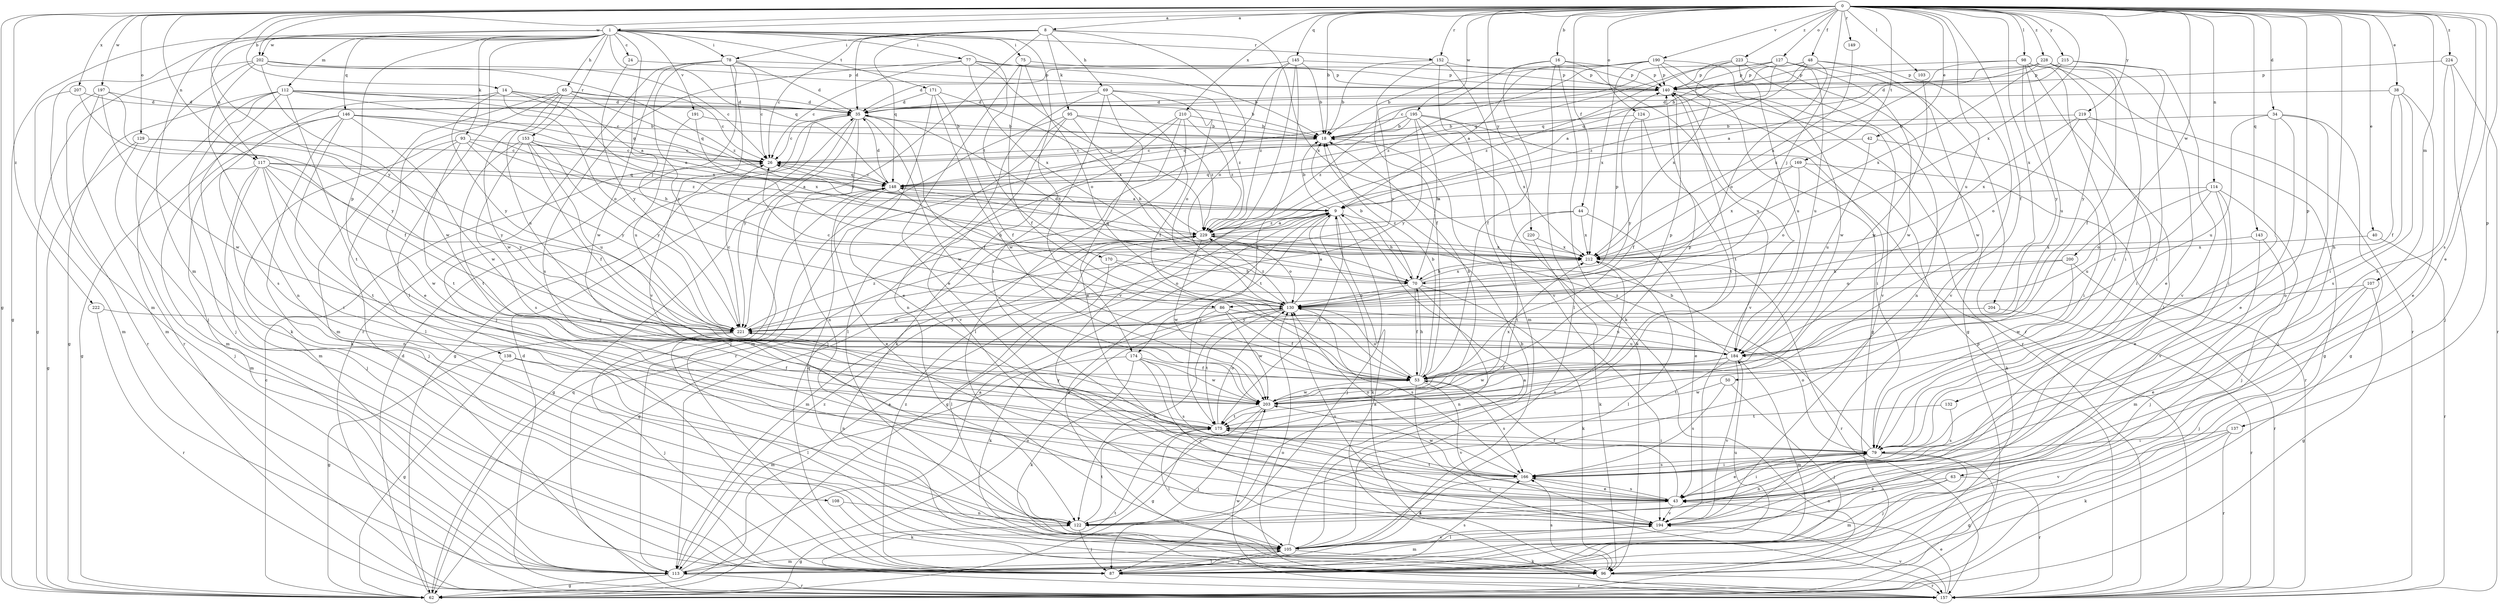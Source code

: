 strict digraph  {
0;
1;
8;
9;
14;
16;
18;
24;
26;
34;
35;
38;
40;
42;
43;
44;
48;
50;
53;
62;
63;
65;
69;
70;
75;
77;
78;
79;
86;
87;
93;
95;
96;
98;
103;
105;
107;
108;
112;
113;
114;
117;
122;
124;
127;
129;
130;
132;
137;
138;
140;
143;
145;
146;
148;
149;
152;
153;
157;
166;
169;
170;
171;
174;
175;
184;
190;
191;
194;
195;
197;
200;
202;
203;
204;
207;
210;
212;
215;
219;
220;
221;
222;
223;
224;
228;
229;
0 -> 1  [label=a];
0 -> 8  [label=a];
0 -> 14  [label=b];
0 -> 16  [label=b];
0 -> 18  [label=b];
0 -> 34  [label=d];
0 -> 38  [label=e];
0 -> 40  [label=e];
0 -> 42  [label=e];
0 -> 43  [label=e];
0 -> 44  [label=f];
0 -> 48  [label=f];
0 -> 50  [label=f];
0 -> 62  [label=g];
0 -> 63  [label=h];
0 -> 86  [label=j];
0 -> 98  [label=l];
0 -> 103  [label=l];
0 -> 107  [label=m];
0 -> 114  [label=n];
0 -> 117  [label=n];
0 -> 124  [label=o];
0 -> 127  [label=o];
0 -> 129  [label=o];
0 -> 132  [label=p];
0 -> 137  [label=p];
0 -> 143  [label=q];
0 -> 145  [label=q];
0 -> 149  [label=r];
0 -> 152  [label=r];
0 -> 166  [label=s];
0 -> 169  [label=t];
0 -> 184  [label=u];
0 -> 190  [label=v];
0 -> 195  [label=w];
0 -> 197  [label=w];
0 -> 200  [label=w];
0 -> 202  [label=w];
0 -> 204  [label=x];
0 -> 207  [label=x];
0 -> 210  [label=x];
0 -> 212  [label=x];
0 -> 215  [label=y];
0 -> 219  [label=y];
0 -> 220  [label=y];
0 -> 221  [label=y];
0 -> 222  [label=z];
0 -> 223  [label=z];
0 -> 224  [label=z];
0 -> 228  [label=z];
1 -> 24  [label=c];
1 -> 62  [label=g];
1 -> 65  [label=h];
1 -> 75  [label=i];
1 -> 77  [label=i];
1 -> 78  [label=i];
1 -> 86  [label=j];
1 -> 93  [label=k];
1 -> 105  [label=l];
1 -> 108  [label=m];
1 -> 112  [label=m];
1 -> 113  [label=m];
1 -> 117  [label=n];
1 -> 138  [label=p];
1 -> 146  [label=q];
1 -> 148  [label=q];
1 -> 152  [label=r];
1 -> 153  [label=r];
1 -> 170  [label=t];
1 -> 171  [label=t];
1 -> 174  [label=t];
1 -> 191  [label=v];
1 -> 202  [label=w];
8 -> 26  [label=c];
8 -> 35  [label=d];
8 -> 69  [label=h];
8 -> 78  [label=i];
8 -> 95  [label=k];
8 -> 130  [label=o];
8 -> 148  [label=q];
8 -> 212  [label=x];
8 -> 221  [label=y];
9 -> 18  [label=b];
9 -> 62  [label=g];
9 -> 70  [label=h];
9 -> 87  [label=j];
9 -> 96  [label=k];
9 -> 174  [label=t];
9 -> 175  [label=t];
9 -> 229  [label=z];
14 -> 9  [label=a];
14 -> 35  [label=d];
14 -> 130  [label=o];
14 -> 166  [label=s];
14 -> 212  [label=x];
14 -> 221  [label=y];
16 -> 53  [label=f];
16 -> 96  [label=k];
16 -> 105  [label=l];
16 -> 140  [label=p];
16 -> 184  [label=u];
16 -> 221  [label=y];
18 -> 26  [label=c];
24 -> 140  [label=p];
24 -> 221  [label=y];
26 -> 148  [label=q];
34 -> 18  [label=b];
34 -> 43  [label=e];
34 -> 62  [label=g];
34 -> 79  [label=i];
34 -> 87  [label=j];
34 -> 184  [label=u];
35 -> 18  [label=b];
35 -> 26  [label=c];
35 -> 53  [label=f];
35 -> 62  [label=g];
35 -> 87  [label=j];
35 -> 122  [label=n];
35 -> 203  [label=w];
35 -> 221  [label=y];
38 -> 35  [label=d];
38 -> 43  [label=e];
38 -> 53  [label=f];
38 -> 79  [label=i];
38 -> 166  [label=s];
40 -> 157  [label=r];
40 -> 212  [label=x];
42 -> 26  [label=c];
42 -> 79  [label=i];
42 -> 184  [label=u];
43 -> 53  [label=f];
43 -> 79  [label=i];
43 -> 122  [label=n];
43 -> 166  [label=s];
43 -> 175  [label=t];
43 -> 194  [label=v];
44 -> 43  [label=e];
44 -> 175  [label=t];
44 -> 212  [label=x];
44 -> 229  [label=z];
48 -> 18  [label=b];
48 -> 130  [label=o];
48 -> 140  [label=p];
48 -> 148  [label=q];
48 -> 194  [label=v];
48 -> 203  [label=w];
48 -> 229  [label=z];
50 -> 87  [label=j];
50 -> 166  [label=s];
50 -> 203  [label=w];
53 -> 18  [label=b];
53 -> 70  [label=h];
53 -> 130  [label=o];
53 -> 140  [label=p];
53 -> 157  [label=r];
53 -> 166  [label=s];
53 -> 194  [label=v];
53 -> 203  [label=w];
62 -> 9  [label=a];
62 -> 26  [label=c];
62 -> 35  [label=d];
62 -> 148  [label=q];
63 -> 43  [label=e];
63 -> 113  [label=m];
63 -> 122  [label=n];
63 -> 157  [label=r];
65 -> 26  [label=c];
65 -> 35  [label=d];
65 -> 43  [label=e];
65 -> 113  [label=m];
65 -> 148  [label=q];
65 -> 184  [label=u];
65 -> 203  [label=w];
69 -> 35  [label=d];
69 -> 43  [label=e];
69 -> 53  [label=f];
69 -> 79  [label=i];
69 -> 122  [label=n];
69 -> 130  [label=o];
69 -> 229  [label=z];
70 -> 18  [label=b];
70 -> 35  [label=d];
70 -> 53  [label=f];
70 -> 96  [label=k];
70 -> 122  [label=n];
70 -> 130  [label=o];
70 -> 140  [label=p];
70 -> 212  [label=x];
75 -> 43  [label=e];
75 -> 53  [label=f];
75 -> 130  [label=o];
75 -> 140  [label=p];
77 -> 18  [label=b];
77 -> 26  [label=c];
77 -> 140  [label=p];
77 -> 166  [label=s];
77 -> 212  [label=x];
77 -> 229  [label=z];
78 -> 26  [label=c];
78 -> 35  [label=d];
78 -> 87  [label=j];
78 -> 140  [label=p];
78 -> 157  [label=r];
78 -> 194  [label=v];
78 -> 203  [label=w];
78 -> 221  [label=y];
79 -> 18  [label=b];
79 -> 43  [label=e];
79 -> 62  [label=g];
79 -> 87  [label=j];
79 -> 122  [label=n];
79 -> 130  [label=o];
79 -> 166  [label=s];
86 -> 53  [label=f];
86 -> 96  [label=k];
86 -> 184  [label=u];
86 -> 203  [label=w];
86 -> 221  [label=y];
87 -> 105  [label=l];
87 -> 157  [label=r];
87 -> 166  [label=s];
87 -> 229  [label=z];
93 -> 26  [label=c];
93 -> 87  [label=j];
93 -> 113  [label=m];
93 -> 175  [label=t];
93 -> 221  [label=y];
93 -> 229  [label=z];
95 -> 18  [label=b];
95 -> 70  [label=h];
95 -> 105  [label=l];
95 -> 113  [label=m];
95 -> 194  [label=v];
95 -> 229  [label=z];
96 -> 9  [label=a];
96 -> 157  [label=r];
96 -> 166  [label=s];
98 -> 79  [label=i];
98 -> 105  [label=l];
98 -> 140  [label=p];
98 -> 157  [label=r];
98 -> 184  [label=u];
98 -> 212  [label=x];
98 -> 221  [label=y];
103 -> 203  [label=w];
105 -> 9  [label=a];
105 -> 18  [label=b];
105 -> 87  [label=j];
105 -> 96  [label=k];
105 -> 113  [label=m];
105 -> 148  [label=q];
105 -> 184  [label=u];
105 -> 194  [label=v];
107 -> 43  [label=e];
107 -> 62  [label=g];
107 -> 87  [label=j];
107 -> 130  [label=o];
108 -> 96  [label=k];
108 -> 122  [label=n];
112 -> 18  [label=b];
112 -> 26  [label=c];
112 -> 35  [label=d];
112 -> 62  [label=g];
112 -> 87  [label=j];
112 -> 96  [label=k];
112 -> 148  [label=q];
112 -> 157  [label=r];
112 -> 175  [label=t];
113 -> 9  [label=a];
113 -> 62  [label=g];
113 -> 130  [label=o];
113 -> 157  [label=r];
113 -> 229  [label=z];
114 -> 9  [label=a];
114 -> 43  [label=e];
114 -> 87  [label=j];
114 -> 130  [label=o];
114 -> 184  [label=u];
114 -> 194  [label=v];
117 -> 9  [label=a];
117 -> 79  [label=i];
117 -> 87  [label=j];
117 -> 113  [label=m];
117 -> 122  [label=n];
117 -> 148  [label=q];
117 -> 175  [label=t];
117 -> 203  [label=w];
117 -> 221  [label=y];
122 -> 62  [label=g];
122 -> 87  [label=j];
122 -> 175  [label=t];
122 -> 212  [label=x];
124 -> 18  [label=b];
124 -> 53  [label=f];
124 -> 175  [label=t];
124 -> 221  [label=y];
127 -> 9  [label=a];
127 -> 26  [label=c];
127 -> 140  [label=p];
127 -> 148  [label=q];
127 -> 157  [label=r];
127 -> 184  [label=u];
127 -> 203  [label=w];
129 -> 26  [label=c];
129 -> 62  [label=g];
129 -> 87  [label=j];
129 -> 221  [label=y];
130 -> 9  [label=a];
130 -> 26  [label=c];
130 -> 122  [label=n];
130 -> 166  [label=s];
130 -> 175  [label=t];
130 -> 221  [label=y];
130 -> 229  [label=z];
132 -> 166  [label=s];
132 -> 175  [label=t];
137 -> 79  [label=i];
137 -> 96  [label=k];
137 -> 157  [label=r];
137 -> 194  [label=v];
138 -> 53  [label=f];
138 -> 62  [label=g];
138 -> 105  [label=l];
140 -> 35  [label=d];
140 -> 157  [label=r];
140 -> 175  [label=t];
140 -> 194  [label=v];
143 -> 87  [label=j];
143 -> 113  [label=m];
143 -> 212  [label=x];
145 -> 18  [label=b];
145 -> 35  [label=d];
145 -> 113  [label=m];
145 -> 140  [label=p];
145 -> 175  [label=t];
145 -> 194  [label=v];
145 -> 229  [label=z];
146 -> 9  [label=a];
146 -> 18  [label=b];
146 -> 62  [label=g];
146 -> 70  [label=h];
146 -> 96  [label=k];
146 -> 105  [label=l];
146 -> 113  [label=m];
146 -> 203  [label=w];
148 -> 9  [label=a];
148 -> 26  [label=c];
148 -> 35  [label=d];
148 -> 43  [label=e];
148 -> 62  [label=g];
148 -> 70  [label=h];
149 -> 212  [label=x];
152 -> 18  [label=b];
152 -> 53  [label=f];
152 -> 113  [label=m];
152 -> 140  [label=p];
152 -> 194  [label=v];
153 -> 26  [label=c];
153 -> 53  [label=f];
153 -> 166  [label=s];
153 -> 175  [label=t];
153 -> 184  [label=u];
153 -> 212  [label=x];
153 -> 221  [label=y];
157 -> 9  [label=a];
157 -> 35  [label=d];
157 -> 43  [label=e];
157 -> 130  [label=o];
157 -> 140  [label=p];
157 -> 175  [label=t];
157 -> 194  [label=v];
157 -> 203  [label=w];
166 -> 43  [label=e];
166 -> 79  [label=i];
166 -> 105  [label=l];
166 -> 130  [label=o];
166 -> 203  [label=w];
169 -> 96  [label=k];
169 -> 130  [label=o];
169 -> 148  [label=q];
169 -> 157  [label=r];
169 -> 212  [label=x];
170 -> 70  [label=h];
170 -> 105  [label=l];
170 -> 130  [label=o];
171 -> 35  [label=d];
171 -> 43  [label=e];
171 -> 53  [label=f];
171 -> 203  [label=w];
171 -> 212  [label=x];
174 -> 53  [label=f];
174 -> 96  [label=k];
174 -> 113  [label=m];
174 -> 166  [label=s];
174 -> 194  [label=v];
174 -> 203  [label=w];
175 -> 79  [label=i];
175 -> 105  [label=l];
175 -> 130  [label=o];
175 -> 221  [label=y];
184 -> 53  [label=f];
184 -> 113  [label=m];
184 -> 175  [label=t];
184 -> 194  [label=v];
184 -> 203  [label=w];
184 -> 229  [label=z];
190 -> 9  [label=a];
190 -> 18  [label=b];
190 -> 62  [label=g];
190 -> 140  [label=p];
190 -> 194  [label=v];
190 -> 203  [label=w];
190 -> 212  [label=x];
190 -> 229  [label=z];
191 -> 18  [label=b];
191 -> 184  [label=u];
191 -> 212  [label=x];
194 -> 105  [label=l];
194 -> 113  [label=m];
194 -> 130  [label=o];
195 -> 18  [label=b];
195 -> 70  [label=h];
195 -> 79  [label=i];
195 -> 96  [label=k];
195 -> 148  [label=q];
195 -> 212  [label=x];
195 -> 221  [label=y];
195 -> 229  [label=z];
197 -> 35  [label=d];
197 -> 113  [label=m];
197 -> 157  [label=r];
197 -> 203  [label=w];
197 -> 221  [label=y];
200 -> 70  [label=h];
200 -> 130  [label=o];
200 -> 157  [label=r];
200 -> 203  [label=w];
202 -> 26  [label=c];
202 -> 62  [label=g];
202 -> 87  [label=j];
202 -> 122  [label=n];
202 -> 140  [label=p];
202 -> 203  [label=w];
202 -> 229  [label=z];
203 -> 18  [label=b];
203 -> 62  [label=g];
203 -> 87  [label=j];
203 -> 140  [label=p];
203 -> 175  [label=t];
203 -> 212  [label=x];
204 -> 157  [label=r];
204 -> 221  [label=y];
207 -> 35  [label=d];
207 -> 53  [label=f];
207 -> 113  [label=m];
210 -> 18  [label=b];
210 -> 87  [label=j];
210 -> 96  [label=k];
210 -> 105  [label=l];
210 -> 157  [label=r];
210 -> 229  [label=z];
212 -> 70  [label=h];
212 -> 105  [label=l];
212 -> 148  [label=q];
212 -> 157  [label=r];
215 -> 35  [label=d];
215 -> 79  [label=i];
215 -> 140  [label=p];
215 -> 194  [label=v];
219 -> 18  [label=b];
219 -> 62  [label=g];
219 -> 79  [label=i];
219 -> 130  [label=o];
219 -> 212  [label=x];
220 -> 96  [label=k];
220 -> 212  [label=x];
221 -> 26  [label=c];
221 -> 62  [label=g];
221 -> 87  [label=j];
221 -> 122  [label=n];
221 -> 184  [label=u];
221 -> 229  [label=z];
222 -> 157  [label=r];
222 -> 221  [label=y];
223 -> 62  [label=g];
223 -> 122  [label=n];
223 -> 140  [label=p];
223 -> 184  [label=u];
223 -> 212  [label=x];
223 -> 229  [label=z];
224 -> 87  [label=j];
224 -> 140  [label=p];
224 -> 157  [label=r];
224 -> 166  [label=s];
228 -> 9  [label=a];
228 -> 43  [label=e];
228 -> 53  [label=f];
228 -> 79  [label=i];
228 -> 140  [label=p];
228 -> 148  [label=q];
228 -> 212  [label=x];
228 -> 221  [label=y];
229 -> 9  [label=a];
229 -> 26  [label=c];
229 -> 62  [label=g];
229 -> 113  [label=m];
229 -> 130  [label=o];
229 -> 203  [label=w];
229 -> 212  [label=x];
}
